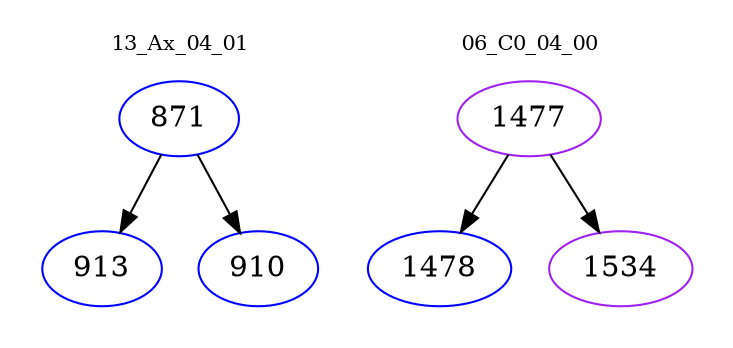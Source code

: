 digraph{
subgraph cluster_0 {
color = white
label = "13_Ax_04_01";
fontsize=10;
T0_871 [label="871", color="blue"]
T0_871 -> T0_913 [color="black"]
T0_913 [label="913", color="blue"]
T0_871 -> T0_910 [color="black"]
T0_910 [label="910", color="blue"]
}
subgraph cluster_1 {
color = white
label = "06_C0_04_00";
fontsize=10;
T1_1477 [label="1477", color="purple"]
T1_1477 -> T1_1478 [color="black"]
T1_1478 [label="1478", color="blue"]
T1_1477 -> T1_1534 [color="black"]
T1_1534 [label="1534", color="purple"]
}
}
